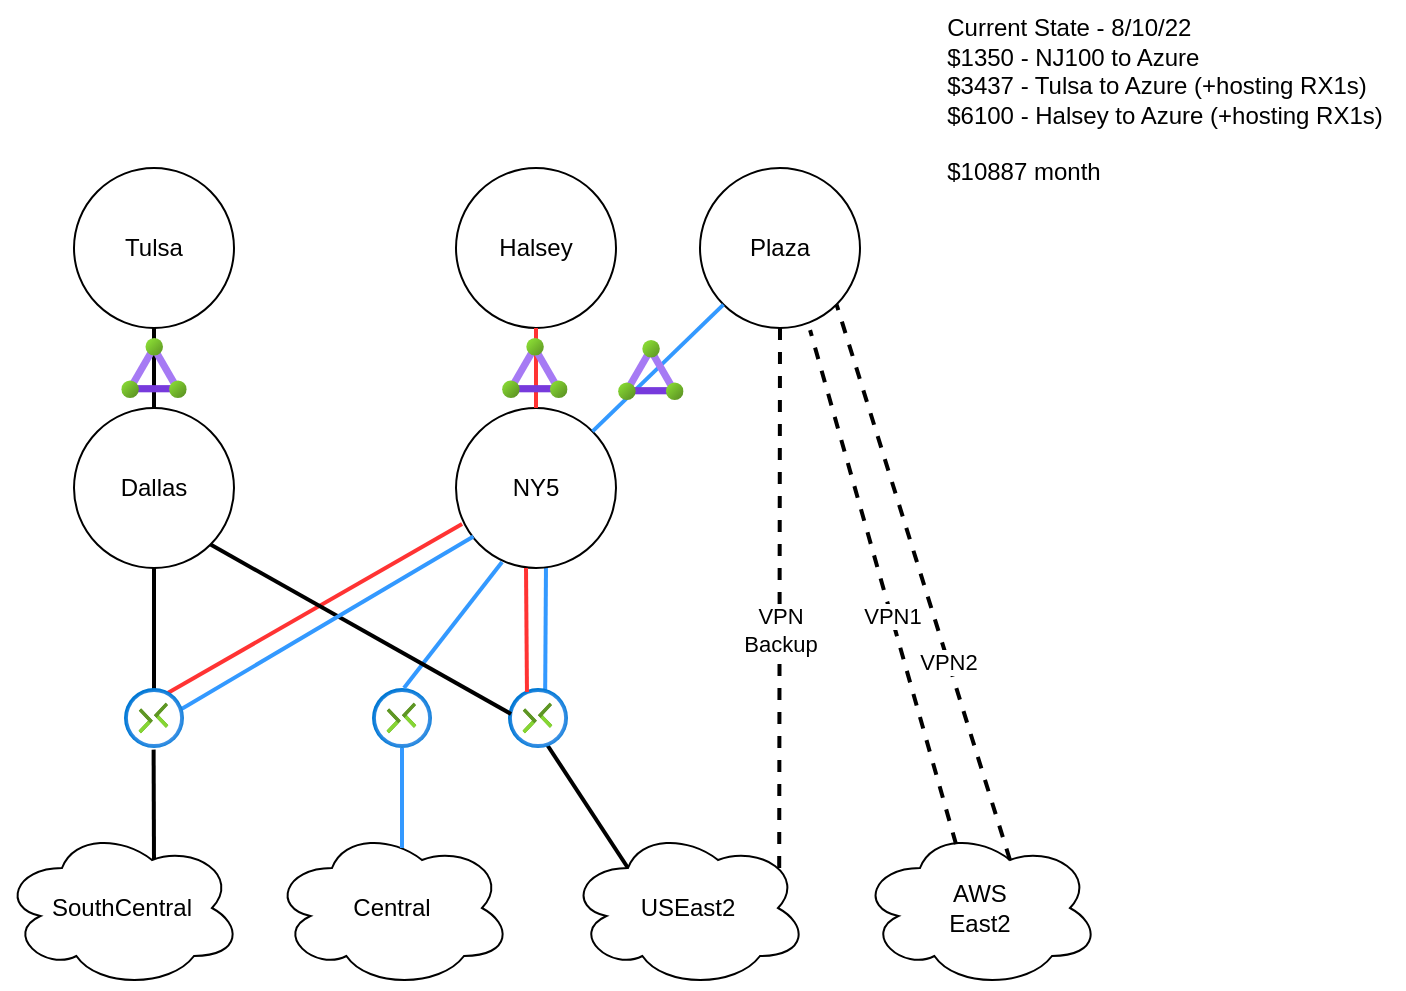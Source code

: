<mxfile version="20.2.3" type="github" pages="2">
  <diagram id="nOUzrROn8S_l6gPX-0Xe" name="Current State">
    <mxGraphModel dx="1422" dy="792" grid="1" gridSize="10" guides="1" tooltips="1" connect="1" arrows="1" fold="1" page="1" pageScale="1" pageWidth="1169" pageHeight="827" math="0" shadow="0">
      <root>
        <mxCell id="0" />
        <mxCell id="1" parent="0" />
        <mxCell id="KbfqaCrizf5aWPR331xB-36" value="" style="endArrow=none;html=1;rounded=0;entryX=0.675;entryY=0.975;entryDx=0;entryDy=0;exitX=0.917;exitY=0.433;exitDx=0;exitDy=0;exitPerimeter=0;entryPerimeter=0;strokeColor=#3399FF;strokeWidth=2;" parent="1" edge="1">
          <mxGeometry width="50" height="50" relative="1" as="geometry">
            <mxPoint x="603.51" y="512.99" as="sourcePoint" />
            <mxPoint x="604" y="438" as="targetPoint" />
          </mxGeometry>
        </mxCell>
        <mxCell id="KbfqaCrizf5aWPR331xB-22" value="" style="endArrow=none;html=1;rounded=0;exitX=0.25;exitY=0.25;exitDx=0;exitDy=0;exitPerimeter=0;entryX=0.6;entryY=0.867;entryDx=0;entryDy=0;entryPerimeter=0;strokeWidth=2;" parent="1" source="KbfqaCrizf5aWPR331xB-12" target="KbfqaCrizf5aWPR331xB-17" edge="1">
          <mxGeometry width="50" height="50" relative="1" as="geometry">
            <mxPoint x="589.99" y="539.01" as="sourcePoint" />
            <mxPoint x="531" y="490" as="targetPoint" />
          </mxGeometry>
        </mxCell>
        <mxCell id="KbfqaCrizf5aWPR331xB-19" value="" style="endArrow=none;html=1;rounded=0;exitX=0.625;exitY=0.2;exitDx=0;exitDy=0;exitPerimeter=0;strokeWidth=2;entryX=0.46;entryY=1.027;entryDx=0;entryDy=0;entryPerimeter=0;" parent="1" edge="1">
          <mxGeometry width="50" height="50" relative="1" as="geometry">
            <mxPoint x="408" y="586" as="sourcePoint" />
            <mxPoint x="407.8" y="530.81" as="targetPoint" />
          </mxGeometry>
        </mxCell>
        <mxCell id="KbfqaCrizf5aWPR331xB-27" value="" style="endArrow=none;html=1;rounded=0;exitX=0.5;exitY=0;exitDx=0;exitDy=0;entryX=0.5;entryY=1;entryDx=0;entryDy=0;strokeWidth=2;" parent="1" source="KbfqaCrizf5aWPR331xB-4" target="KbfqaCrizf5aWPR331xB-1" edge="1">
          <mxGeometry width="50" height="50" relative="1" as="geometry">
            <mxPoint x="459.01" y="515.01" as="sourcePoint" />
            <mxPoint x="491" y="450" as="targetPoint" />
          </mxGeometry>
        </mxCell>
        <mxCell id="KbfqaCrizf5aWPR331xB-1" value="Tulsa" style="ellipse;whiteSpace=wrap;html=1;aspect=fixed;" parent="1" vertex="1">
          <mxGeometry x="368" y="240" width="80" height="80" as="geometry" />
        </mxCell>
        <mxCell id="KbfqaCrizf5aWPR331xB-2" value="Halsey" style="ellipse;whiteSpace=wrap;html=1;aspect=fixed;" parent="1" vertex="1">
          <mxGeometry x="559" y="240" width="80" height="80" as="geometry" />
        </mxCell>
        <mxCell id="KbfqaCrizf5aWPR331xB-3" value="Plaza" style="ellipse;whiteSpace=wrap;html=1;aspect=fixed;" parent="1" vertex="1">
          <mxGeometry x="681" y="240" width="80" height="80" as="geometry" />
        </mxCell>
        <mxCell id="KbfqaCrizf5aWPR331xB-4" value="Dallas" style="ellipse;whiteSpace=wrap;html=1;aspect=fixed;" parent="1" vertex="1">
          <mxGeometry x="368" y="360" width="80" height="80" as="geometry" />
        </mxCell>
        <mxCell id="KbfqaCrizf5aWPR331xB-5" value="NY5" style="ellipse;whiteSpace=wrap;html=1;aspect=fixed;" parent="1" vertex="1">
          <mxGeometry x="559" y="360" width="80" height="80" as="geometry" />
        </mxCell>
        <mxCell id="KbfqaCrizf5aWPR331xB-9" value="SouthCentral" style="ellipse;shape=cloud;whiteSpace=wrap;html=1;" parent="1" vertex="1">
          <mxGeometry x="332" y="570" width="120" height="80" as="geometry" />
        </mxCell>
        <mxCell id="KbfqaCrizf5aWPR331xB-10" value="&lt;div&gt;AWS&lt;/div&gt;&lt;div&gt;East2&lt;br&gt;&lt;/div&gt;" style="ellipse;shape=cloud;whiteSpace=wrap;html=1;" parent="1" vertex="1">
          <mxGeometry x="761" y="570" width="120" height="80" as="geometry" />
        </mxCell>
        <mxCell id="KbfqaCrizf5aWPR331xB-11" value="Central" style="ellipse;shape=cloud;whiteSpace=wrap;html=1;" parent="1" vertex="1">
          <mxGeometry x="467" y="570" width="120" height="80" as="geometry" />
        </mxCell>
        <mxCell id="KbfqaCrizf5aWPR331xB-12" value="USEast2" style="ellipse;shape=cloud;whiteSpace=wrap;html=1;" parent="1" vertex="1">
          <mxGeometry x="615" y="570" width="120" height="80" as="geometry" />
        </mxCell>
        <mxCell id="KbfqaCrizf5aWPR331xB-16" value="" style="aspect=fixed;html=1;points=[];align=center;image;fontSize=12;image=img/lib/azure2/networking/Connections.svg;" parent="1" vertex="1">
          <mxGeometry x="517" y="500" width="30" height="30" as="geometry" />
        </mxCell>
        <mxCell id="KbfqaCrizf5aWPR331xB-17" value="" style="aspect=fixed;html=1;points=[];align=center;image;fontSize=12;image=img/lib/azure2/networking/Connections.svg;" parent="1" vertex="1">
          <mxGeometry x="585" y="500" width="30" height="30" as="geometry" />
        </mxCell>
        <mxCell id="KbfqaCrizf5aWPR331xB-20" value="" style="endArrow=none;html=1;rounded=0;exitX=0.5;exitY=0.067;exitDx=0;exitDy=0;exitPerimeter=0;strokeWidth=2;entryX=0.5;entryY=1;entryDx=0;entryDy=0;" parent="1" source="KbfqaCrizf5aWPR331xB-6" target="KbfqaCrizf5aWPR331xB-4" edge="1">
          <mxGeometry width="50" height="50" relative="1" as="geometry">
            <mxPoint x="423.99" y="500.99" as="sourcePoint" />
            <mxPoint x="410" y="440" as="targetPoint" />
          </mxGeometry>
        </mxCell>
        <mxCell id="KbfqaCrizf5aWPR331xB-23" value="" style="endArrow=none;html=1;rounded=0;entryX=0.038;entryY=0.725;entryDx=0;entryDy=0;entryPerimeter=0;strokeColor=#FF3333;strokeWidth=2;exitX=0.7;exitY=0.1;exitDx=0;exitDy=0;exitPerimeter=0;" parent="1" source="KbfqaCrizf5aWPR331xB-6" target="KbfqaCrizf5aWPR331xB-5" edge="1">
          <mxGeometry width="50" height="50" relative="1" as="geometry">
            <mxPoint x="451" y="510" as="sourcePoint" />
            <mxPoint x="451" y="498" as="targetPoint" />
          </mxGeometry>
        </mxCell>
        <mxCell id="KbfqaCrizf5aWPR331xB-24" value="" style="endArrow=none;html=1;rounded=0;exitX=0.533;exitY=0;exitDx=0;exitDy=0;exitPerimeter=0;entryX=0.288;entryY=0.963;entryDx=0;entryDy=0;entryPerimeter=0;strokeColor=#3399FF;strokeWidth=2;" parent="1" source="KbfqaCrizf5aWPR331xB-16" target="KbfqaCrizf5aWPR331xB-5" edge="1">
          <mxGeometry width="50" height="50" relative="1" as="geometry">
            <mxPoint x="538.01" y="512.01" as="sourcePoint" />
            <mxPoint x="622.716" y="438.284" as="targetPoint" />
          </mxGeometry>
        </mxCell>
        <mxCell id="KbfqaCrizf5aWPR331xB-25" value="" style="endArrow=none;html=1;rounded=0;entryX=0.5;entryY=1;entryDx=0;entryDy=0;entryPerimeter=0;strokeColor=#3399FF;strokeWidth=2;" parent="1" target="KbfqaCrizf5aWPR331xB-16" edge="1">
          <mxGeometry width="50" height="50" relative="1" as="geometry">
            <mxPoint x="532" y="580" as="sourcePoint" />
            <mxPoint x="459" y="533.591" as="targetPoint" />
          </mxGeometry>
        </mxCell>
        <mxCell id="KbfqaCrizf5aWPR331xB-26" value="" style="endArrow=none;html=1;rounded=0;exitX=0.05;exitY=0.433;exitDx=0;exitDy=0;exitPerimeter=0;entryX=1;entryY=1;entryDx=0;entryDy=0;strokeWidth=2;" parent="1" source="KbfqaCrizf5aWPR331xB-17" target="KbfqaCrizf5aWPR331xB-4" edge="1">
          <mxGeometry width="50" height="50" relative="1" as="geometry">
            <mxPoint x="459.01" y="515.01" as="sourcePoint" />
            <mxPoint x="491" y="450" as="targetPoint" />
          </mxGeometry>
        </mxCell>
        <mxCell id="KbfqaCrizf5aWPR331xB-7" value="" style="aspect=fixed;html=1;points=[];align=center;image;fontSize=12;image=img/lib/azure2/networking/ExpressRoute_Circuits.svg;imageBackground=none;" parent="1" vertex="1">
          <mxGeometry x="391.595" y="325" width="32.81" height="30" as="geometry" />
        </mxCell>
        <mxCell id="KbfqaCrizf5aWPR331xB-33" value="" style="endArrow=none;html=1;rounded=0;exitX=0.5;exitY=0;exitDx=0;exitDy=0;entryX=0.5;entryY=1;entryDx=0;entryDy=0;strokeColor=#FF3333;strokeWidth=2;" parent="1" source="KbfqaCrizf5aWPR331xB-5" target="KbfqaCrizf5aWPR331xB-2" edge="1">
          <mxGeometry width="50" height="50" relative="1" as="geometry">
            <mxPoint x="462.716" y="381.716" as="sourcePoint" />
            <mxPoint x="411" y="330" as="targetPoint" />
          </mxGeometry>
        </mxCell>
        <mxCell id="KbfqaCrizf5aWPR331xB-34" value="" style="endArrow=none;html=1;rounded=0;exitX=1;exitY=0;exitDx=0;exitDy=0;entryX=0;entryY=1;entryDx=0;entryDy=0;fillColor=#FF0000;strokeColor=#3399FF;strokeWidth=2;" parent="1" source="KbfqaCrizf5aWPR331xB-5" target="KbfqaCrizf5aWPR331xB-3" edge="1">
          <mxGeometry width="50" height="50" relative="1" as="geometry">
            <mxPoint x="462.716" y="381.716" as="sourcePoint" />
            <mxPoint x="411" y="330" as="targetPoint" />
          </mxGeometry>
        </mxCell>
        <mxCell id="KbfqaCrizf5aWPR331xB-35" value="" style="endArrow=none;html=1;rounded=0;exitX=0.483;exitY=0.067;exitDx=0;exitDy=0;exitPerimeter=0;entryX=0.5;entryY=1;entryDx=0;entryDy=0;strokeColor=#FF3333;strokeWidth=2;" parent="1" edge="1">
          <mxGeometry width="50" height="50" relative="1" as="geometry">
            <mxPoint x="594.49" y="502.01" as="sourcePoint" />
            <mxPoint x="594" y="440" as="targetPoint" />
          </mxGeometry>
        </mxCell>
        <mxCell id="KbfqaCrizf5aWPR331xB-37" value="" style="endArrow=none;html=1;rounded=0;exitX=0.467;exitY=0.833;exitDx=0;exitDy=0;exitPerimeter=0;entryX=0;entryY=1;entryDx=0;entryDy=0;strokeColor=#3399FF;strokeWidth=2;" parent="1" edge="1">
          <mxGeometry width="50" height="50" relative="1" as="geometry">
            <mxPoint x="404.01" y="520.99" as="sourcePoint" />
            <mxPoint x="567.716" y="424.284" as="targetPoint" />
          </mxGeometry>
        </mxCell>
        <mxCell id="KbfqaCrizf5aWPR331xB-39" value="" style="endArrow=none;dashed=1;html=1;rounded=0;strokeColor=#000000;fillColor=#FF0000;exitX=0.88;exitY=0.25;exitDx=0;exitDy=0;exitPerimeter=0;entryX=0.5;entryY=1;entryDx=0;entryDy=0;strokeWidth=2;" parent="1" source="KbfqaCrizf5aWPR331xB-12" target="KbfqaCrizf5aWPR331xB-3" edge="1">
          <mxGeometry width="50" height="50" relative="1" as="geometry">
            <mxPoint x="801" y="480" as="sourcePoint" />
            <mxPoint x="851" y="430" as="targetPoint" />
          </mxGeometry>
        </mxCell>
        <mxCell id="KbfqaCrizf5aWPR331xB-40" value="&lt;div&gt;VPN&lt;/div&gt;&lt;div&gt;Backup&lt;br&gt;&lt;/div&gt;" style="edgeLabel;html=1;align=center;verticalAlign=middle;resizable=0;points=[];" parent="KbfqaCrizf5aWPR331xB-39" vertex="1" connectable="0">
          <mxGeometry x="-0.114" relative="1" as="geometry">
            <mxPoint as="offset" />
          </mxGeometry>
        </mxCell>
        <mxCell id="KbfqaCrizf5aWPR331xB-41" value="" style="endArrow=none;dashed=1;html=1;rounded=0;strokeColor=#000000;fillColor=#FF0000;exitX=0.4;exitY=0.1;exitDx=0;exitDy=0;exitPerimeter=0;entryX=0.688;entryY=1.013;entryDx=0;entryDy=0;entryPerimeter=0;strokeWidth=2;" parent="1" source="KbfqaCrizf5aWPR331xB-10" target="KbfqaCrizf5aWPR331xB-3" edge="1">
          <mxGeometry width="50" height="50" relative="1" as="geometry">
            <mxPoint x="685" y="596" as="sourcePoint" />
            <mxPoint x="731" y="330" as="targetPoint" />
          </mxGeometry>
        </mxCell>
        <mxCell id="KbfqaCrizf5aWPR331xB-42" value="VPN1" style="edgeLabel;html=1;align=center;verticalAlign=middle;resizable=0;points=[];" parent="KbfqaCrizf5aWPR331xB-41" vertex="1" connectable="0">
          <mxGeometry x="-0.114" relative="1" as="geometry">
            <mxPoint as="offset" />
          </mxGeometry>
        </mxCell>
        <mxCell id="KbfqaCrizf5aWPR331xB-43" value="" style="endArrow=none;dashed=1;html=1;rounded=0;strokeColor=#000000;fillColor=#FF0000;exitX=0.625;exitY=0.2;exitDx=0;exitDy=0;exitPerimeter=0;entryX=1;entryY=1;entryDx=0;entryDy=0;strokeWidth=2;" parent="1" source="KbfqaCrizf5aWPR331xB-10" target="KbfqaCrizf5aWPR331xB-3" edge="1">
          <mxGeometry width="50" height="50" relative="1" as="geometry">
            <mxPoint x="819" y="588" as="sourcePoint" />
            <mxPoint x="746.04" y="331.04" as="targetPoint" />
          </mxGeometry>
        </mxCell>
        <mxCell id="KbfqaCrizf5aWPR331xB-45" value="VPN2" style="edgeLabel;html=1;align=center;verticalAlign=middle;resizable=0;points=[];" parent="KbfqaCrizf5aWPR331xB-43" vertex="1" connectable="0">
          <mxGeometry x="-0.287" relative="1" as="geometry">
            <mxPoint as="offset" />
          </mxGeometry>
        </mxCell>
        <mxCell id="KbfqaCrizf5aWPR331xB-13" value="" style="aspect=fixed;html=1;points=[];align=center;image;fontSize=12;image=img/lib/azure2/networking/ExpressRoute_Circuits.svg;imageBackground=none;" parent="1" vertex="1">
          <mxGeometry x="582" y="325" width="32.81" height="30" as="geometry" />
        </mxCell>
        <mxCell id="KbfqaCrizf5aWPR331xB-14" value="" style="aspect=fixed;html=1;points=[];align=center;image;fontSize=12;image=img/lib/azure2/networking/ExpressRoute_Circuits.svg;imageBackground=none;" parent="1" vertex="1">
          <mxGeometry x="640" y="326" width="32.81" height="30" as="geometry" />
        </mxCell>
        <mxCell id="KbfqaCrizf5aWPR331xB-6" value="" style="aspect=fixed;html=1;points=[];align=center;image;fontSize=12;image=img/lib/azure2/networking/Connections.svg;" parent="1" vertex="1">
          <mxGeometry x="393" y="500" width="30" height="30" as="geometry" />
        </mxCell>
        <mxCell id="4s_zEq4xch8bV-egNW5Q-1" value="&lt;div align=&quot;left&quot;&gt;Current State - 8/10/22&lt;/div&gt;&lt;div align=&quot;left&quot;&gt;$1350 - NJ100 to Azure&lt;/div&gt;&lt;div align=&quot;left&quot;&gt;$3437 - Tulsa to Azure (+hosting RX1s)&lt;/div&gt;&lt;div align=&quot;left&quot;&gt;$6100 - Halsey to Azure (+hosting RX1s)&lt;/div&gt;&lt;div align=&quot;left&quot;&gt;&lt;br&gt;&lt;/div&gt;&lt;div align=&quot;left&quot;&gt;$10887 month&lt;br&gt;&lt;/div&gt;" style="text;html=1;align=center;verticalAlign=middle;resizable=0;points=[];autosize=1;strokeColor=none;fillColor=none;" parent="1" vertex="1">
          <mxGeometry x="793" y="156" width="240" height="100" as="geometry" />
        </mxCell>
      </root>
    </mxGraphModel>
  </diagram>
  <diagram name="Proposed" id="WKU88_NRlp5oghHVTHNe">
    <mxGraphModel dx="1422" dy="792" grid="1" gridSize="10" guides="1" tooltips="1" connect="1" arrows="1" fold="1" page="1" pageScale="1" pageWidth="1169" pageHeight="827" math="0" shadow="0">
      <root>
        <mxCell id="qfVMbebjgHPsn-mblnon-0" />
        <mxCell id="qfVMbebjgHPsn-mblnon-1" parent="qfVMbebjgHPsn-mblnon-0" />
        <mxCell id="qfVMbebjgHPsn-mblnon-2" value="" style="endArrow=none;html=1;rounded=0;entryX=0.675;entryY=0.975;entryDx=0;entryDy=0;exitX=0.917;exitY=0.433;exitDx=0;exitDy=0;exitPerimeter=0;entryPerimeter=0;strokeColor=#3399FF;strokeWidth=2;" parent="qfVMbebjgHPsn-mblnon-1" edge="1">
          <mxGeometry width="50" height="50" relative="1" as="geometry">
            <mxPoint x="603.51" y="512.99" as="sourcePoint" />
            <mxPoint x="604" y="438" as="targetPoint" />
          </mxGeometry>
        </mxCell>
        <mxCell id="qfVMbebjgHPsn-mblnon-3" value="" style="endArrow=none;html=1;rounded=0;exitX=0.25;exitY=0.25;exitDx=0;exitDy=0;exitPerimeter=0;entryX=0.6;entryY=0.867;entryDx=0;entryDy=0;entryPerimeter=0;strokeWidth=2;" parent="qfVMbebjgHPsn-mblnon-1" source="qfVMbebjgHPsn-mblnon-14" target="qfVMbebjgHPsn-mblnon-16" edge="1">
          <mxGeometry width="50" height="50" relative="1" as="geometry">
            <mxPoint x="589.99" y="539.01" as="sourcePoint" />
            <mxPoint x="531" y="490" as="targetPoint" />
          </mxGeometry>
        </mxCell>
        <mxCell id="qfVMbebjgHPsn-mblnon-4" value="" style="endArrow=none;html=1;rounded=0;exitX=0.625;exitY=0.2;exitDx=0;exitDy=0;exitPerimeter=0;strokeWidth=2;entryX=0.467;entryY=1.017;entryDx=0;entryDy=0;entryPerimeter=0;" parent="qfVMbebjgHPsn-mblnon-1" edge="1">
          <mxGeometry width="50" height="50" relative="1" as="geometry">
            <mxPoint x="408" y="586" as="sourcePoint" />
            <mxPoint x="408.01" y="530.51" as="targetPoint" />
          </mxGeometry>
        </mxCell>
        <mxCell id="qfVMbebjgHPsn-mblnon-5" value="" style="endArrow=none;html=1;rounded=0;exitX=0.5;exitY=0;exitDx=0;exitDy=0;entryX=0.5;entryY=1;entryDx=0;entryDy=0;strokeWidth=2;" parent="qfVMbebjgHPsn-mblnon-1" edge="1">
          <mxGeometry width="50" height="50" relative="1" as="geometry">
            <mxPoint x="404" y="360" as="sourcePoint" />
            <mxPoint x="404" y="320" as="targetPoint" />
          </mxGeometry>
        </mxCell>
        <mxCell id="qfVMbebjgHPsn-mblnon-6" value="Tulsa" style="ellipse;whiteSpace=wrap;html=1;aspect=fixed;" parent="qfVMbebjgHPsn-mblnon-1" vertex="1">
          <mxGeometry x="368" y="240" width="80" height="80" as="geometry" />
        </mxCell>
        <mxCell id="qfVMbebjgHPsn-mblnon-7" value="Halsey" style="ellipse;whiteSpace=wrap;html=1;aspect=fixed;" parent="qfVMbebjgHPsn-mblnon-1" vertex="1">
          <mxGeometry x="559" y="240" width="80" height="80" as="geometry" />
        </mxCell>
        <mxCell id="qfVMbebjgHPsn-mblnon-8" value="Plaza" style="ellipse;whiteSpace=wrap;html=1;aspect=fixed;" parent="qfVMbebjgHPsn-mblnon-1" vertex="1">
          <mxGeometry x="681" y="240" width="80" height="80" as="geometry" />
        </mxCell>
        <mxCell id="qfVMbebjgHPsn-mblnon-9" value="Dallas" style="ellipse;whiteSpace=wrap;html=1;aspect=fixed;" parent="qfVMbebjgHPsn-mblnon-1" vertex="1">
          <mxGeometry x="368" y="360" width="80" height="80" as="geometry" />
        </mxCell>
        <mxCell id="qfVMbebjgHPsn-mblnon-10" value="NY5" style="ellipse;whiteSpace=wrap;html=1;aspect=fixed;" parent="qfVMbebjgHPsn-mblnon-1" vertex="1">
          <mxGeometry x="559" y="360" width="80" height="80" as="geometry" />
        </mxCell>
        <mxCell id="qfVMbebjgHPsn-mblnon-11" value="SouthCentral" style="ellipse;shape=cloud;whiteSpace=wrap;html=1;" parent="qfVMbebjgHPsn-mblnon-1" vertex="1">
          <mxGeometry x="332" y="570" width="120" height="80" as="geometry" />
        </mxCell>
        <mxCell id="qfVMbebjgHPsn-mblnon-12" value="&lt;div&gt;AWS&lt;/div&gt;&lt;div&gt;East2&lt;br&gt;&lt;/div&gt;" style="ellipse;shape=cloud;whiteSpace=wrap;html=1;" parent="qfVMbebjgHPsn-mblnon-1" vertex="1">
          <mxGeometry x="761" y="570" width="120" height="80" as="geometry" />
        </mxCell>
        <mxCell id="qfVMbebjgHPsn-mblnon-13" value="Central" style="ellipse;shape=cloud;whiteSpace=wrap;html=1;" parent="qfVMbebjgHPsn-mblnon-1" vertex="1">
          <mxGeometry x="467" y="570" width="120" height="80" as="geometry" />
        </mxCell>
        <mxCell id="qfVMbebjgHPsn-mblnon-14" value="USEast2" style="ellipse;shape=cloud;whiteSpace=wrap;html=1;" parent="qfVMbebjgHPsn-mblnon-1" vertex="1">
          <mxGeometry x="615" y="570" width="120" height="80" as="geometry" />
        </mxCell>
        <mxCell id="qfVMbebjgHPsn-mblnon-15" value="" style="aspect=fixed;html=1;points=[];align=center;image;fontSize=12;image=img/lib/azure2/networking/Connections.svg;" parent="qfVMbebjgHPsn-mblnon-1" vertex="1">
          <mxGeometry x="517" y="500" width="30" height="30" as="geometry" />
        </mxCell>
        <mxCell id="qfVMbebjgHPsn-mblnon-16" value="" style="aspect=fixed;html=1;points=[];align=center;image;fontSize=12;image=img/lib/azure2/networking/Connections.svg;" parent="qfVMbebjgHPsn-mblnon-1" vertex="1">
          <mxGeometry x="585" y="500" width="30" height="30" as="geometry" />
        </mxCell>
        <mxCell id="qfVMbebjgHPsn-mblnon-17" value="" style="endArrow=none;html=1;rounded=0;exitX=0.5;exitY=0.067;exitDx=0;exitDy=0;exitPerimeter=0;strokeWidth=2;entryX=0.5;entryY=1;entryDx=0;entryDy=0;" parent="qfVMbebjgHPsn-mblnon-1" source="qfVMbebjgHPsn-mblnon-35" target="qfVMbebjgHPsn-mblnon-9" edge="1">
          <mxGeometry width="50" height="50" relative="1" as="geometry">
            <mxPoint x="423.99" y="500.99" as="sourcePoint" />
            <mxPoint x="410" y="440" as="targetPoint" />
          </mxGeometry>
        </mxCell>
        <mxCell id="qfVMbebjgHPsn-mblnon-18" value="" style="endArrow=none;html=1;rounded=0;entryX=0.038;entryY=0.725;entryDx=0;entryDy=0;entryPerimeter=0;strokeColor=#FF3333;strokeWidth=2;exitX=0.7;exitY=0.1;exitDx=0;exitDy=0;exitPerimeter=0;" parent="qfVMbebjgHPsn-mblnon-1" source="qfVMbebjgHPsn-mblnon-35" target="qfVMbebjgHPsn-mblnon-10" edge="1">
          <mxGeometry width="50" height="50" relative="1" as="geometry">
            <mxPoint x="451" y="510" as="sourcePoint" />
            <mxPoint x="451" y="498" as="targetPoint" />
          </mxGeometry>
        </mxCell>
        <mxCell id="qfVMbebjgHPsn-mblnon-19" value="" style="endArrow=none;html=1;rounded=0;exitX=0.533;exitY=0;exitDx=0;exitDy=0;exitPerimeter=0;entryX=0.288;entryY=0.963;entryDx=0;entryDy=0;entryPerimeter=0;strokeColor=#3399FF;strokeWidth=2;" parent="qfVMbebjgHPsn-mblnon-1" source="qfVMbebjgHPsn-mblnon-15" target="qfVMbebjgHPsn-mblnon-10" edge="1">
          <mxGeometry width="50" height="50" relative="1" as="geometry">
            <mxPoint x="538.01" y="512.01" as="sourcePoint" />
            <mxPoint x="622.716" y="438.284" as="targetPoint" />
          </mxGeometry>
        </mxCell>
        <mxCell id="qfVMbebjgHPsn-mblnon-20" value="" style="endArrow=none;html=1;rounded=0;entryX=0.5;entryY=1;entryDx=0;entryDy=0;entryPerimeter=0;strokeColor=#3399FF;strokeWidth=2;" parent="qfVMbebjgHPsn-mblnon-1" target="qfVMbebjgHPsn-mblnon-15" edge="1">
          <mxGeometry width="50" height="50" relative="1" as="geometry">
            <mxPoint x="532" y="580" as="sourcePoint" />
            <mxPoint x="459" y="533.591" as="targetPoint" />
          </mxGeometry>
        </mxCell>
        <mxCell id="qfVMbebjgHPsn-mblnon-21" value="" style="endArrow=none;html=1;rounded=0;exitX=0.05;exitY=0.433;exitDx=0;exitDy=0;exitPerimeter=0;entryX=1;entryY=1;entryDx=0;entryDy=0;strokeWidth=2;" parent="qfVMbebjgHPsn-mblnon-1" source="qfVMbebjgHPsn-mblnon-16" target="qfVMbebjgHPsn-mblnon-9" edge="1">
          <mxGeometry width="50" height="50" relative="1" as="geometry">
            <mxPoint x="459.01" y="515.01" as="sourcePoint" />
            <mxPoint x="491" y="450" as="targetPoint" />
          </mxGeometry>
        </mxCell>
        <mxCell id="qfVMbebjgHPsn-mblnon-23" value="" style="endArrow=none;html=1;rounded=0;exitX=0.5;exitY=0;exitDx=0;exitDy=0;entryX=0.5;entryY=1;entryDx=0;entryDy=0;strokeColor=#FF3333;strokeWidth=2;" parent="qfVMbebjgHPsn-mblnon-1" edge="1">
          <mxGeometry width="50" height="50" relative="1" as="geometry">
            <mxPoint x="595" y="360" as="sourcePoint" />
            <mxPoint x="595" y="320" as="targetPoint" />
          </mxGeometry>
        </mxCell>
        <mxCell id="qfVMbebjgHPsn-mblnon-24" value="" style="endArrow=none;html=1;rounded=0;exitX=1;exitY=0;exitDx=0;exitDy=0;entryX=0;entryY=1;entryDx=0;entryDy=0;fillColor=#FF0000;strokeColor=#3399FF;strokeWidth=2;" parent="qfVMbebjgHPsn-mblnon-1" source="qfVMbebjgHPsn-mblnon-10" target="qfVMbebjgHPsn-mblnon-8" edge="1">
          <mxGeometry width="50" height="50" relative="1" as="geometry">
            <mxPoint x="462.716" y="381.716" as="sourcePoint" />
            <mxPoint x="411" y="330" as="targetPoint" />
          </mxGeometry>
        </mxCell>
        <mxCell id="qfVMbebjgHPsn-mblnon-25" value="" style="endArrow=none;html=1;rounded=0;exitX=0.483;exitY=0.067;exitDx=0;exitDy=0;exitPerimeter=0;entryX=0.5;entryY=1;entryDx=0;entryDy=0;strokeColor=#FF3333;strokeWidth=2;" parent="qfVMbebjgHPsn-mblnon-1" edge="1">
          <mxGeometry width="50" height="50" relative="1" as="geometry">
            <mxPoint x="594.49" y="502.01" as="sourcePoint" />
            <mxPoint x="594" y="440" as="targetPoint" />
          </mxGeometry>
        </mxCell>
        <mxCell id="qfVMbebjgHPsn-mblnon-26" value="" style="endArrow=none;html=1;rounded=0;exitX=0.933;exitY=0.35;exitDx=0;exitDy=0;exitPerimeter=0;entryX=0;entryY=1;entryDx=0;entryDy=0;strokeColor=#3399FF;strokeWidth=2;" parent="qfVMbebjgHPsn-mblnon-1" edge="1">
          <mxGeometry width="50" height="50" relative="1" as="geometry">
            <mxPoint x="418.99" y="511.5" as="sourcePoint" />
            <mxPoint x="566.716" y="426.284" as="targetPoint" />
          </mxGeometry>
        </mxCell>
        <mxCell id="qfVMbebjgHPsn-mblnon-27" value="" style="endArrow=none;dashed=1;html=1;rounded=0;strokeColor=#000000;fillColor=#FF0000;exitX=0.88;exitY=0.25;exitDx=0;exitDy=0;exitPerimeter=0;entryX=0.5;entryY=1;entryDx=0;entryDy=0;strokeWidth=2;" parent="qfVMbebjgHPsn-mblnon-1" source="qfVMbebjgHPsn-mblnon-14" target="qfVMbebjgHPsn-mblnon-8" edge="1">
          <mxGeometry width="50" height="50" relative="1" as="geometry">
            <mxPoint x="801" y="480" as="sourcePoint" />
            <mxPoint x="851" y="430" as="targetPoint" />
          </mxGeometry>
        </mxCell>
        <mxCell id="qfVMbebjgHPsn-mblnon-28" value="&lt;div&gt;VPN&lt;/div&gt;&lt;div&gt;Backup&lt;br&gt;&lt;/div&gt;" style="edgeLabel;html=1;align=center;verticalAlign=middle;resizable=0;points=[];" parent="qfVMbebjgHPsn-mblnon-27" vertex="1" connectable="0">
          <mxGeometry x="-0.114" relative="1" as="geometry">
            <mxPoint as="offset" />
          </mxGeometry>
        </mxCell>
        <mxCell id="qfVMbebjgHPsn-mblnon-29" value="" style="endArrow=none;html=1;rounded=0;strokeColor=#33FFFF;fillColor=#FF0000;exitX=0.4;exitY=0.1;exitDx=0;exitDy=0;exitPerimeter=0;entryX=0.688;entryY=1.013;entryDx=0;entryDy=0;entryPerimeter=0;strokeWidth=2;" parent="qfVMbebjgHPsn-mblnon-1" source="qfVMbebjgHPsn-mblnon-12" target="qfVMbebjgHPsn-mblnon-8" edge="1">
          <mxGeometry width="50" height="50" relative="1" as="geometry">
            <mxPoint x="685" y="596" as="sourcePoint" />
            <mxPoint x="731" y="330" as="targetPoint" />
          </mxGeometry>
        </mxCell>
        <mxCell id="qfVMbebjgHPsn-mblnon-30" value="&lt;div&gt;Direct&lt;/div&gt;&lt;div&gt;Connect&lt;br&gt;&lt;/div&gt;" style="edgeLabel;html=1;align=center;verticalAlign=middle;resizable=0;points=[];" parent="qfVMbebjgHPsn-mblnon-29" vertex="1" connectable="0">
          <mxGeometry x="-0.114" relative="1" as="geometry">
            <mxPoint as="offset" />
          </mxGeometry>
        </mxCell>
        <mxCell id="qfVMbebjgHPsn-mblnon-31" value="" style="endArrow=none;dashed=1;html=1;rounded=0;strokeColor=#000000;fillColor=#FF0000;exitX=0.625;exitY=0.2;exitDx=0;exitDy=0;exitPerimeter=0;entryX=1;entryY=1;entryDx=0;entryDy=0;strokeWidth=2;" parent="qfVMbebjgHPsn-mblnon-1" source="qfVMbebjgHPsn-mblnon-12" target="qfVMbebjgHPsn-mblnon-8" edge="1">
          <mxGeometry width="50" height="50" relative="1" as="geometry">
            <mxPoint x="819" y="588" as="sourcePoint" />
            <mxPoint x="746.04" y="331.04" as="targetPoint" />
          </mxGeometry>
        </mxCell>
        <mxCell id="qfVMbebjgHPsn-mblnon-32" value="VPN1" style="edgeLabel;html=1;align=center;verticalAlign=middle;resizable=0;points=[];" parent="qfVMbebjgHPsn-mblnon-31" vertex="1" connectable="0">
          <mxGeometry x="-0.287" relative="1" as="geometry">
            <mxPoint as="offset" />
          </mxGeometry>
        </mxCell>
        <mxCell id="qfVMbebjgHPsn-mblnon-34" value="" style="aspect=fixed;html=1;points=[];align=center;image;fontSize=12;image=img/lib/azure2/networking/ExpressRoute_Circuits.svg;imageBackground=none;" parent="qfVMbebjgHPsn-mblnon-1" vertex="1">
          <mxGeometry x="640" y="326" width="32.81" height="30" as="geometry" />
        </mxCell>
        <mxCell id="qfVMbebjgHPsn-mblnon-35" value="" style="aspect=fixed;html=1;points=[];align=center;image;fontSize=12;image=img/lib/azure2/networking/Connections.svg;" parent="qfVMbebjgHPsn-mblnon-1" vertex="1">
          <mxGeometry x="393" y="500" width="30" height="30" as="geometry" />
        </mxCell>
        <mxCell id="JSvdRQkjygEm9eyY96WY-0" value="" style="endArrow=none;html=1;rounded=0;exitX=1;exitY=0;exitDx=0;exitDy=0;entryX=0;entryY=1;entryDx=0;entryDy=0;fillColor=#FF0000;strokeColor=#3399FF;strokeWidth=2;" parent="qfVMbebjgHPsn-mblnon-1" edge="1">
          <mxGeometry width="50" height="50" relative="1" as="geometry">
            <mxPoint x="630.284" y="374.716" as="sourcePoint" />
            <mxPoint x="695.716" y="311.284" as="targetPoint" />
          </mxGeometry>
        </mxCell>
        <mxCell id="JSvdRQkjygEm9eyY96WY-1" value="" style="endArrow=none;html=1;rounded=0;exitX=0.5;exitY=0;exitDx=0;exitDy=0;entryX=0.5;entryY=1;entryDx=0;entryDy=0;strokeColor=#FF3333;strokeWidth=2;" parent="qfVMbebjgHPsn-mblnon-1" edge="1">
          <mxGeometry width="50" height="50" relative="1" as="geometry">
            <mxPoint x="601" y="360" as="sourcePoint" />
            <mxPoint x="601" y="320" as="targetPoint" />
          </mxGeometry>
        </mxCell>
        <mxCell id="qfVMbebjgHPsn-mblnon-33" value="" style="aspect=fixed;html=1;points=[];align=center;image;fontSize=12;image=img/lib/azure2/networking/ExpressRoute_Circuits.svg;imageBackground=none;" parent="qfVMbebjgHPsn-mblnon-1" vertex="1">
          <mxGeometry x="582" y="325" width="32.81" height="30" as="geometry" />
        </mxCell>
        <mxCell id="JSvdRQkjygEm9eyY96WY-2" value="" style="endArrow=none;html=1;rounded=0;exitX=0.5;exitY=0;exitDx=0;exitDy=0;entryX=0.5;entryY=1;entryDx=0;entryDy=0;strokeWidth=2;" parent="qfVMbebjgHPsn-mblnon-1" edge="1">
          <mxGeometry width="50" height="50" relative="1" as="geometry">
            <mxPoint x="412" y="360" as="sourcePoint" />
            <mxPoint x="412" y="320" as="targetPoint" />
          </mxGeometry>
        </mxCell>
        <mxCell id="qfVMbebjgHPsn-mblnon-22" value="" style="aspect=fixed;html=1;points=[];align=center;image;fontSize=12;image=img/lib/azure2/networking/ExpressRoute_Circuits.svg;imageBackground=none;" parent="qfVMbebjgHPsn-mblnon-1" vertex="1">
          <mxGeometry x="391.595" y="325" width="32.81" height="30" as="geometry" />
        </mxCell>
        <mxCell id="JSvdRQkjygEm9eyY96WY-3" value="&lt;div align=&quot;left&quot;&gt;Proposed changes&lt;/div&gt;&lt;div align=&quot;left&quot;&gt;+$1440 Tulsa to Azure&lt;/div&gt;&lt;div align=&quot;left&quot;&gt;+$1440 Halsey to Azure&lt;/div&gt;&lt;div align=&quot;left&quot;&gt;+$1440 NJ100 to Azure&lt;br&gt;&lt;/div&gt;&lt;div align=&quot;left&quot;&gt;+$1189 NJ100 to AWS&lt;/div&gt;&lt;div align=&quot;left&quot;&gt;&lt;br&gt;+$8389 month&lt;br&gt;&lt;/div&gt;" style="text;html=1;align=left;verticalAlign=middle;resizable=0;points=[];autosize=1;strokeColor=none;fillColor=none;" parent="qfVMbebjgHPsn-mblnon-1" vertex="1">
          <mxGeometry x="800" y="160" width="150" height="110" as="geometry" />
        </mxCell>
      </root>
    </mxGraphModel>
  </diagram>
</mxfile>
